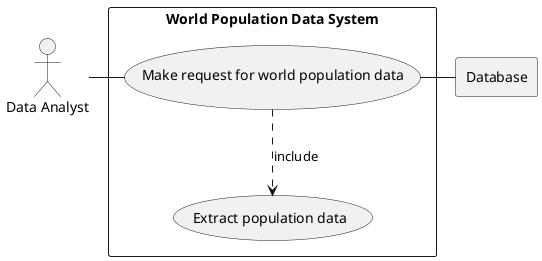 @startuml

actor DA as "Data Analyst"

rectangle Database

rectangle "World Population Data System" {
    usecase UC1 as "Make request for world population data"

    usecase UCa as "Extract population data"

    DA - UC1
    UC1 ..> UCa : include
    UC1 - Database
}

@enduml